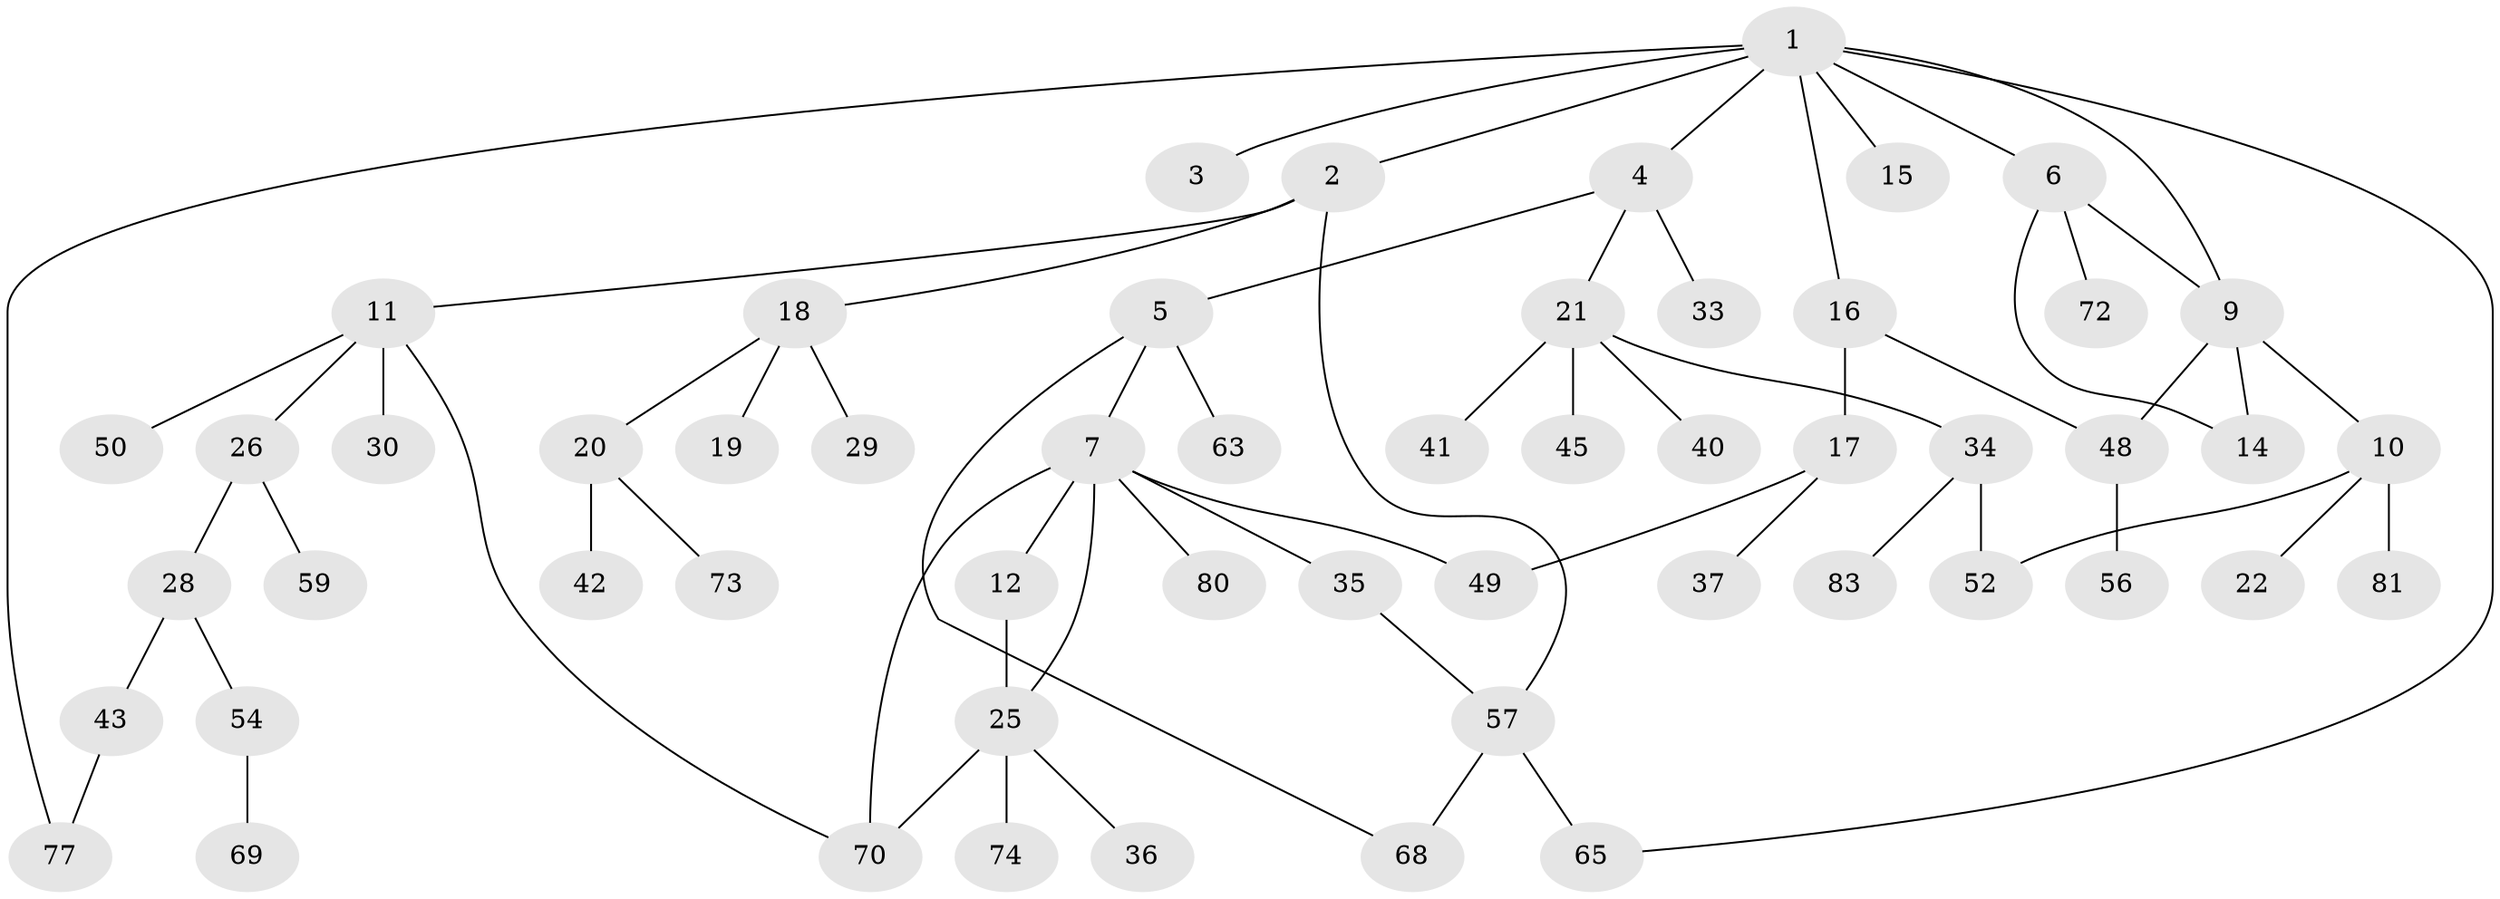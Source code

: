 // original degree distribution, {9: 0.012048192771084338, 4: 0.060240963855421686, 2: 0.3373493975903614, 5: 0.060240963855421686, 6: 0.024096385542168676, 3: 0.14457831325301204, 1: 0.3614457831325301}
// Generated by graph-tools (version 1.1) at 2025/41/03/06/25 10:41:25]
// undirected, 55 vertices, 66 edges
graph export_dot {
graph [start="1"]
  node [color=gray90,style=filled];
  1 [super="+32"];
  2 [super="+13"];
  3 [super="+39"];
  4 [super="+8"];
  5 [super="+64"];
  6 [super="+27"];
  7 [super="+62"];
  9 [super="+38"];
  10 [super="+24"];
  11 [super="+23"];
  12;
  14 [super="+78"];
  15 [super="+76"];
  16;
  17 [super="+46"];
  18 [super="+53"];
  19;
  20;
  21 [super="+31"];
  22;
  25 [super="+44"];
  26 [super="+55"];
  28;
  29;
  30;
  33;
  34 [super="+47"];
  35;
  36;
  37;
  40;
  41;
  42 [super="+66"];
  43 [super="+60"];
  45 [super="+61"];
  48 [super="+51"];
  49;
  50 [super="+67"];
  52;
  54 [super="+75"];
  56 [super="+58"];
  57 [super="+71"];
  59;
  63;
  65;
  68 [super="+79"];
  69;
  70;
  72;
  73;
  74;
  77;
  80 [super="+82"];
  81;
  83;
  1 -- 2;
  1 -- 3;
  1 -- 4;
  1 -- 6;
  1 -- 15;
  1 -- 16;
  1 -- 65;
  1 -- 77;
  1 -- 9;
  2 -- 11;
  2 -- 57;
  2 -- 18;
  4 -- 5;
  4 -- 21;
  4 -- 33;
  5 -- 7;
  5 -- 63;
  5 -- 68;
  6 -- 9;
  6 -- 72;
  6 -- 14;
  7 -- 12;
  7 -- 25;
  7 -- 35;
  7 -- 70;
  7 -- 80;
  7 -- 49;
  9 -- 10;
  9 -- 14;
  9 -- 48;
  10 -- 22;
  10 -- 81;
  10 -- 52;
  11 -- 30;
  11 -- 50;
  11 -- 70;
  11 -- 26;
  12 -- 25;
  16 -- 17;
  16 -- 48;
  17 -- 37;
  17 -- 49;
  18 -- 19;
  18 -- 20;
  18 -- 29;
  20 -- 42;
  20 -- 73;
  21 -- 34;
  21 -- 40;
  21 -- 41;
  21 -- 45;
  25 -- 36;
  25 -- 74;
  25 -- 70;
  26 -- 28;
  26 -- 59;
  28 -- 43;
  28 -- 54;
  34 -- 83;
  34 -- 52;
  35 -- 57;
  43 -- 77;
  48 -- 56;
  54 -- 69;
  57 -- 65;
  57 -- 68;
}
